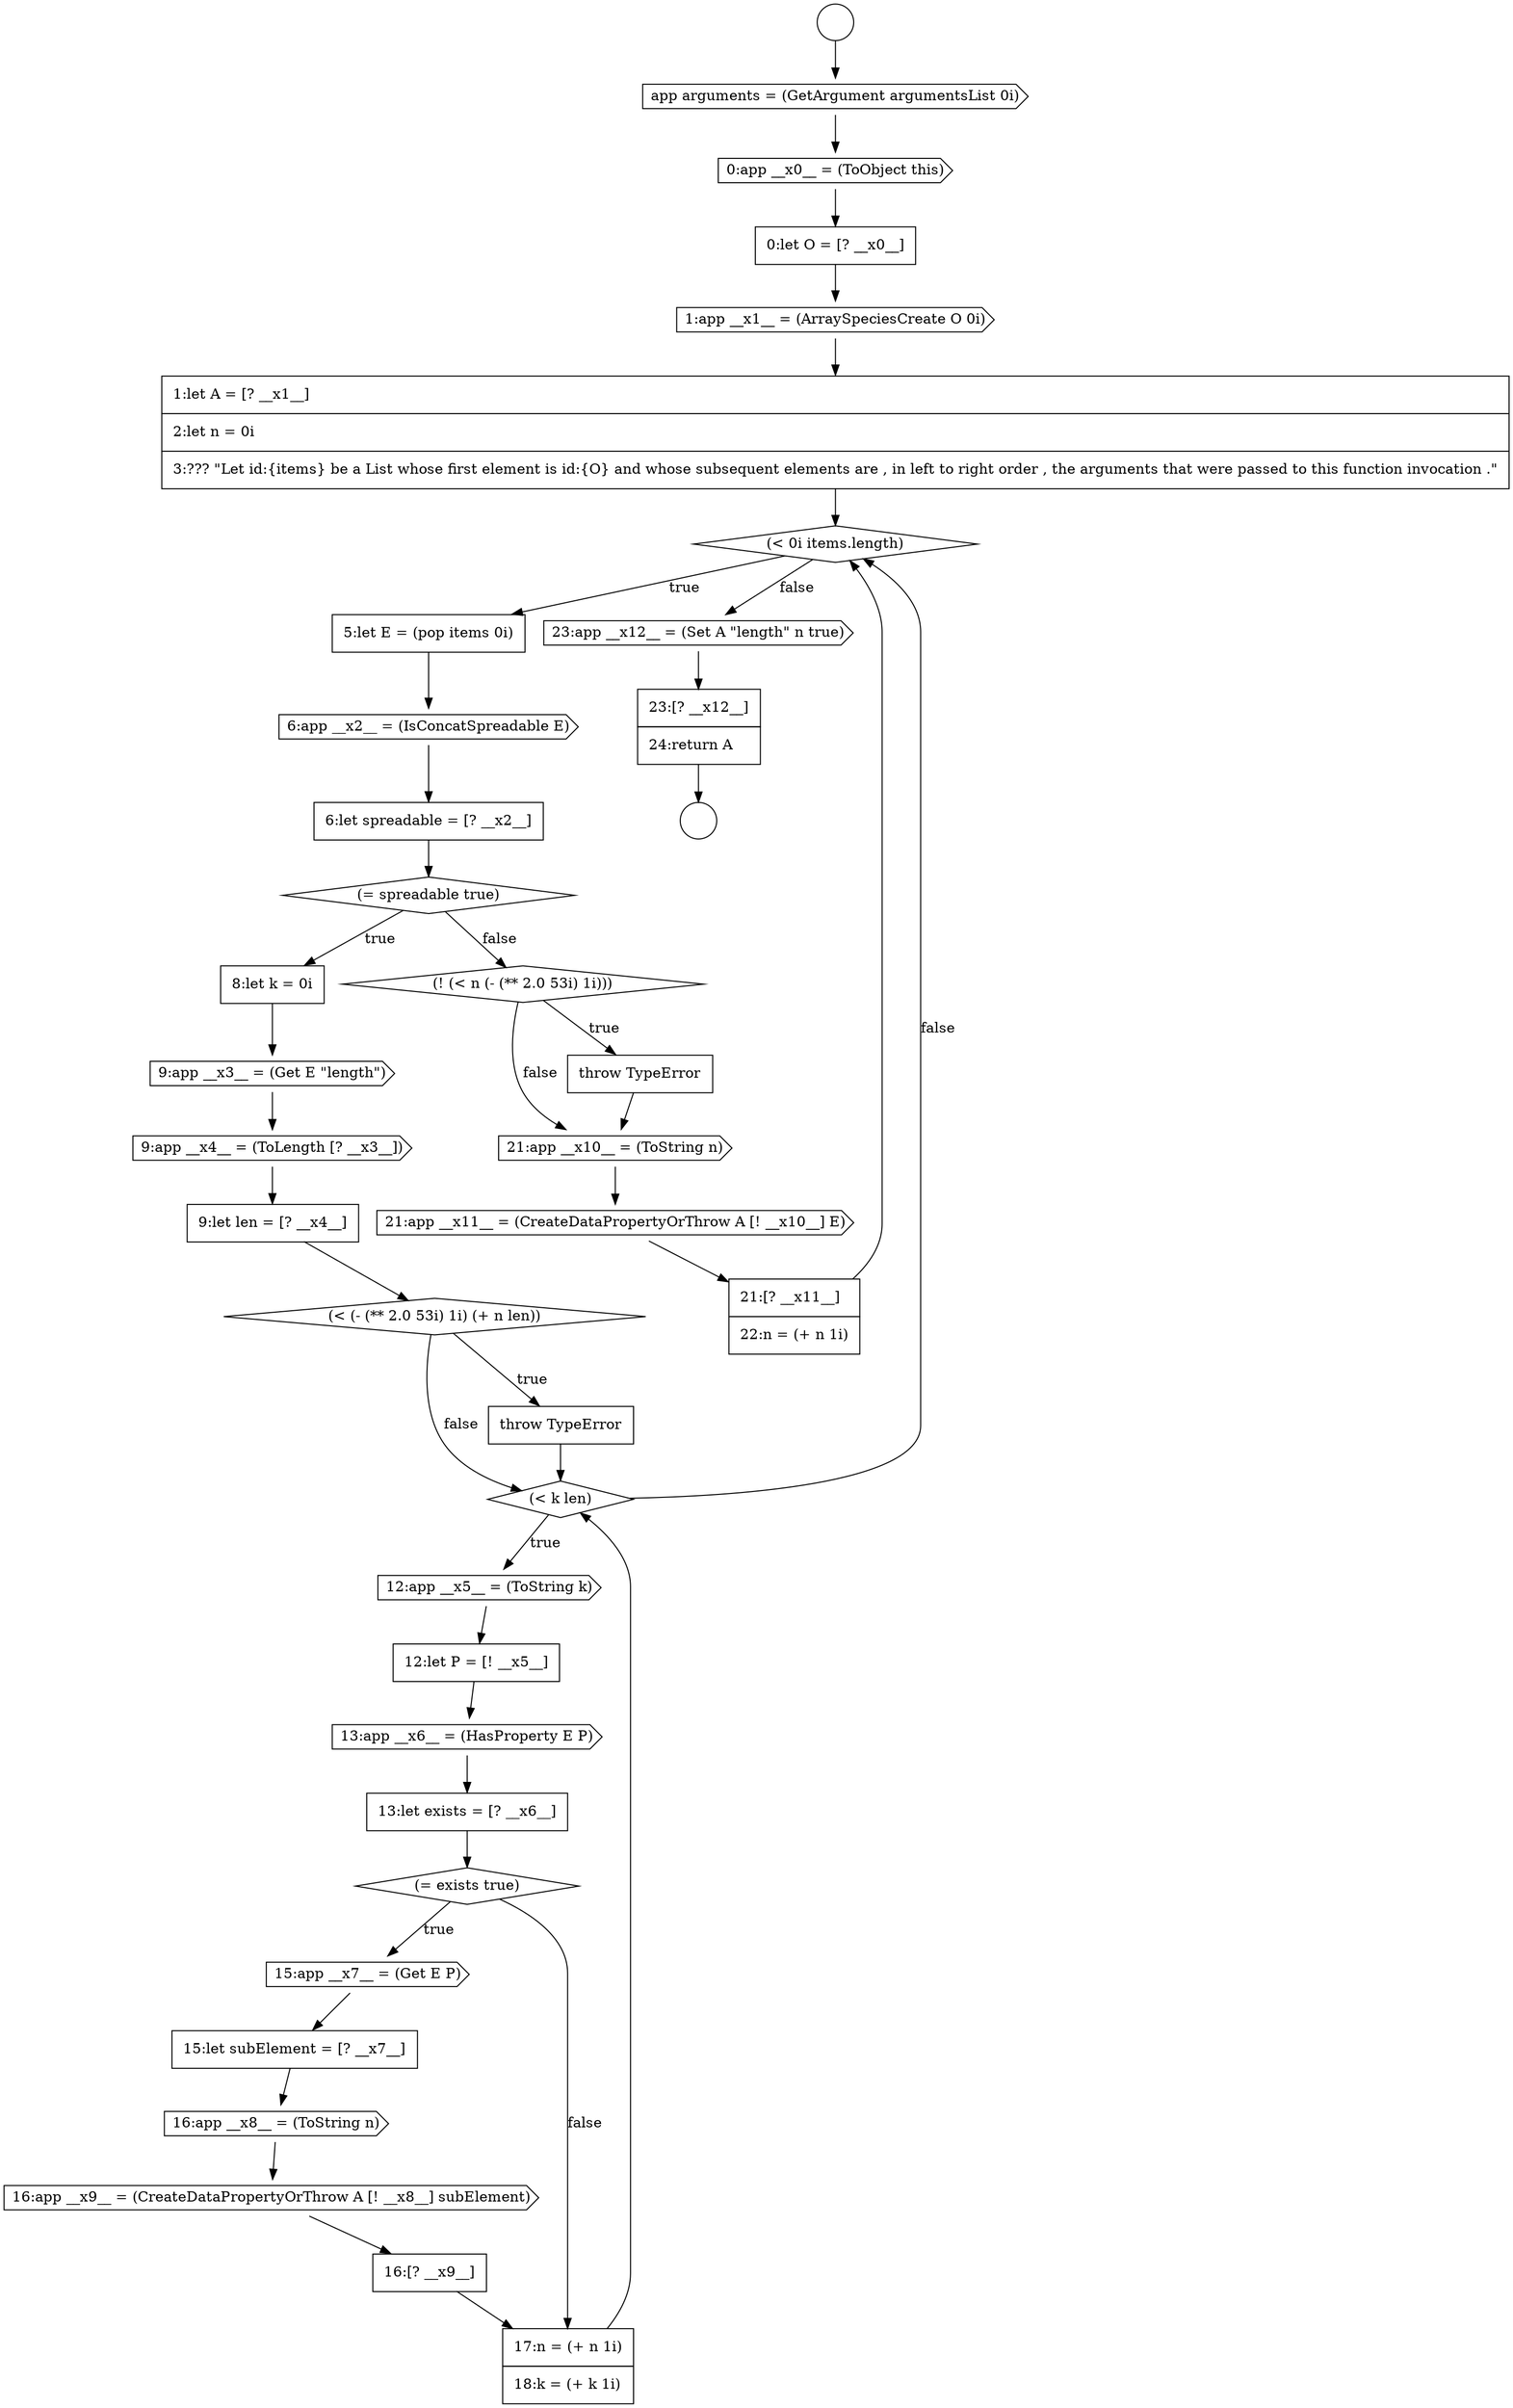 digraph {
  node13321 [shape=cds, label=<<font color="black">app arguments = (GetArgument argumentsList 0i)</font>> color="black" fillcolor="white" style=filled]
  node13346 [shape=cds, label=<<font color="black">16:app __x9__ = (CreateDataPropertyOrThrow A [! __x8__] subElement)</font>> color="black" fillcolor="white" style=filled]
  node13325 [shape=none, margin=0, label=<<font color="black">
    <table border="0" cellborder="1" cellspacing="0" cellpadding="10">
      <tr><td align="left">1:let A = [? __x1__]</td></tr>
      <tr><td align="left">2:let n = 0i</td></tr>
      <tr><td align="left">3:??? &quot;Let id:{items} be a List whose first element is id:{O} and whose subsequent elements are , in left to right order , the arguments that were passed to this function invocation .&quot;</td></tr>
    </table>
  </font>> color="black" fillcolor="white" style=filled]
  node13335 [shape=diamond, label=<<font color="black">(&lt; (- (** 2.0 53i) 1i) (+ n len))</font>> color="black" fillcolor="white" style=filled]
  node13355 [shape=none, margin=0, label=<<font color="black">
    <table border="0" cellborder="1" cellspacing="0" cellpadding="10">
      <tr><td align="left">23:[? __x12__]</td></tr>
      <tr><td align="left">24:return A</td></tr>
    </table>
  </font>> color="black" fillcolor="white" style=filled]
  node13340 [shape=cds, label=<<font color="black">13:app __x6__ = (HasProperty E P)</font>> color="black" fillcolor="white" style=filled]
  node13326 [shape=diamond, label=<<font color="black">(&lt; 0i items.length)</font>> color="black" fillcolor="white" style=filled]
  node13338 [shape=cds, label=<<font color="black">12:app __x5__ = (ToString k)</font>> color="black" fillcolor="white" style=filled]
  node13319 [shape=circle label=" " color="black" fillcolor="white" style=filled]
  node13323 [shape=none, margin=0, label=<<font color="black">
    <table border="0" cellborder="1" cellspacing="0" cellpadding="10">
      <tr><td align="left">0:let O = [? __x0__]</td></tr>
    </table>
  </font>> color="black" fillcolor="white" style=filled]
  node13327 [shape=none, margin=0, label=<<font color="black">
    <table border="0" cellborder="1" cellspacing="0" cellpadding="10">
      <tr><td align="left">5:let E = (pop items 0i)</td></tr>
    </table>
  </font>> color="black" fillcolor="white" style=filled]
  node13342 [shape=diamond, label=<<font color="black">(= exists true)</font>> color="black" fillcolor="white" style=filled]
  node13324 [shape=cds, label=<<font color="black">1:app __x1__ = (ArraySpeciesCreate O 0i)</font>> color="black" fillcolor="white" style=filled]
  node13328 [shape=cds, label=<<font color="black">6:app __x2__ = (IsConcatSpreadable E)</font>> color="black" fillcolor="white" style=filled]
  node13353 [shape=none, margin=0, label=<<font color="black">
    <table border="0" cellborder="1" cellspacing="0" cellpadding="10">
      <tr><td align="left">21:[? __x11__]</td></tr>
      <tr><td align="left">22:n = (+ n 1i)</td></tr>
    </table>
  </font>> color="black" fillcolor="white" style=filled]
  node13351 [shape=cds, label=<<font color="black">21:app __x10__ = (ToString n)</font>> color="black" fillcolor="white" style=filled]
  node13341 [shape=none, margin=0, label=<<font color="black">
    <table border="0" cellborder="1" cellspacing="0" cellpadding="10">
      <tr><td align="left">13:let exists = [? __x6__]</td></tr>
    </table>
  </font>> color="black" fillcolor="white" style=filled]
  node13350 [shape=none, margin=0, label=<<font color="black">
    <table border="0" cellborder="1" cellspacing="0" cellpadding="10">
      <tr><td align="left">throw TypeError</td></tr>
    </table>
  </font>> color="black" fillcolor="white" style=filled]
  node13332 [shape=cds, label=<<font color="black">9:app __x3__ = (Get E &quot;length&quot;)</font>> color="black" fillcolor="white" style=filled]
  node13352 [shape=cds, label=<<font color="black">21:app __x11__ = (CreateDataPropertyOrThrow A [! __x10__] E)</font>> color="black" fillcolor="white" style=filled]
  node13337 [shape=diamond, label=<<font color="black">(&lt; k len)</font>> color="black" fillcolor="white" style=filled]
  node13322 [shape=cds, label=<<font color="black">0:app __x0__ = (ToObject this)</font>> color="black" fillcolor="white" style=filled]
  node13347 [shape=none, margin=0, label=<<font color="black">
    <table border="0" cellborder="1" cellspacing="0" cellpadding="10">
      <tr><td align="left">16:[? __x9__]</td></tr>
    </table>
  </font>> color="black" fillcolor="white" style=filled]
  node13344 [shape=none, margin=0, label=<<font color="black">
    <table border="0" cellborder="1" cellspacing="0" cellpadding="10">
      <tr><td align="left">15:let subElement = [? __x7__]</td></tr>
    </table>
  </font>> color="black" fillcolor="white" style=filled]
  node13331 [shape=none, margin=0, label=<<font color="black">
    <table border="0" cellborder="1" cellspacing="0" cellpadding="10">
      <tr><td align="left">8:let k = 0i</td></tr>
    </table>
  </font>> color="black" fillcolor="white" style=filled]
  node13336 [shape=none, margin=0, label=<<font color="black">
    <table border="0" cellborder="1" cellspacing="0" cellpadding="10">
      <tr><td align="left">throw TypeError</td></tr>
    </table>
  </font>> color="black" fillcolor="white" style=filled]
  node13343 [shape=cds, label=<<font color="black">15:app __x7__ = (Get E P)</font>> color="black" fillcolor="white" style=filled]
  node13334 [shape=none, margin=0, label=<<font color="black">
    <table border="0" cellborder="1" cellspacing="0" cellpadding="10">
      <tr><td align="left">9:let len = [? __x4__]</td></tr>
    </table>
  </font>> color="black" fillcolor="white" style=filled]
  node13348 [shape=none, margin=0, label=<<font color="black">
    <table border="0" cellborder="1" cellspacing="0" cellpadding="10">
      <tr><td align="left">17:n = (+ n 1i)</td></tr>
      <tr><td align="left">18:k = (+ k 1i)</td></tr>
    </table>
  </font>> color="black" fillcolor="white" style=filled]
  node13339 [shape=none, margin=0, label=<<font color="black">
    <table border="0" cellborder="1" cellspacing="0" cellpadding="10">
      <tr><td align="left">12:let P = [! __x5__]</td></tr>
    </table>
  </font>> color="black" fillcolor="white" style=filled]
  node13330 [shape=diamond, label=<<font color="black">(= spreadable true)</font>> color="black" fillcolor="white" style=filled]
  node13354 [shape=cds, label=<<font color="black">23:app __x12__ = (Set A &quot;length&quot; n true)</font>> color="black" fillcolor="white" style=filled]
  node13320 [shape=circle label=" " color="black" fillcolor="white" style=filled]
  node13345 [shape=cds, label=<<font color="black">16:app __x8__ = (ToString n)</font>> color="black" fillcolor="white" style=filled]
  node13333 [shape=cds, label=<<font color="black">9:app __x4__ = (ToLength [? __x3__])</font>> color="black" fillcolor="white" style=filled]
  node13349 [shape=diamond, label=<<font color="black">(! (&lt; n (- (** 2.0 53i) 1i)))</font>> color="black" fillcolor="white" style=filled]
  node13329 [shape=none, margin=0, label=<<font color="black">
    <table border="0" cellborder="1" cellspacing="0" cellpadding="10">
      <tr><td align="left">6:let spreadable = [? __x2__]</td></tr>
    </table>
  </font>> color="black" fillcolor="white" style=filled]
  node13347 -> node13348 [ color="black"]
  node13334 -> node13335 [ color="black"]
  node13333 -> node13334 [ color="black"]
  node13343 -> node13344 [ color="black"]
  node13355 -> node13320 [ color="black"]
  node13329 -> node13330 [ color="black"]
  node13350 -> node13351 [ color="black"]
  node13326 -> node13327 [label=<<font color="black">true</font>> color="black"]
  node13326 -> node13354 [label=<<font color="black">false</font>> color="black"]
  node13325 -> node13326 [ color="black"]
  node13342 -> node13343 [label=<<font color="black">true</font>> color="black"]
  node13342 -> node13348 [label=<<font color="black">false</font>> color="black"]
  node13341 -> node13342 [ color="black"]
  node13336 -> node13337 [ color="black"]
  node13323 -> node13324 [ color="black"]
  node13337 -> node13338 [label=<<font color="black">true</font>> color="black"]
  node13337 -> node13326 [label=<<font color="black">false</font>> color="black"]
  node13344 -> node13345 [ color="black"]
  node13321 -> node13322 [ color="black"]
  node13324 -> node13325 [ color="black"]
  node13331 -> node13332 [ color="black"]
  node13339 -> node13340 [ color="black"]
  node13330 -> node13331 [label=<<font color="black">true</font>> color="black"]
  node13330 -> node13349 [label=<<font color="black">false</font>> color="black"]
  node13353 -> node13326 [ color="black"]
  node13348 -> node13337 [ color="black"]
  node13322 -> node13323 [ color="black"]
  node13349 -> node13350 [label=<<font color="black">true</font>> color="black"]
  node13349 -> node13351 [label=<<font color="black">false</font>> color="black"]
  node13327 -> node13328 [ color="black"]
  node13332 -> node13333 [ color="black"]
  node13340 -> node13341 [ color="black"]
  node13319 -> node13321 [ color="black"]
  node13335 -> node13336 [label=<<font color="black">true</font>> color="black"]
  node13335 -> node13337 [label=<<font color="black">false</font>> color="black"]
  node13345 -> node13346 [ color="black"]
  node13338 -> node13339 [ color="black"]
  node13352 -> node13353 [ color="black"]
  node13346 -> node13347 [ color="black"]
  node13328 -> node13329 [ color="black"]
  node13354 -> node13355 [ color="black"]
  node13351 -> node13352 [ color="black"]
}
